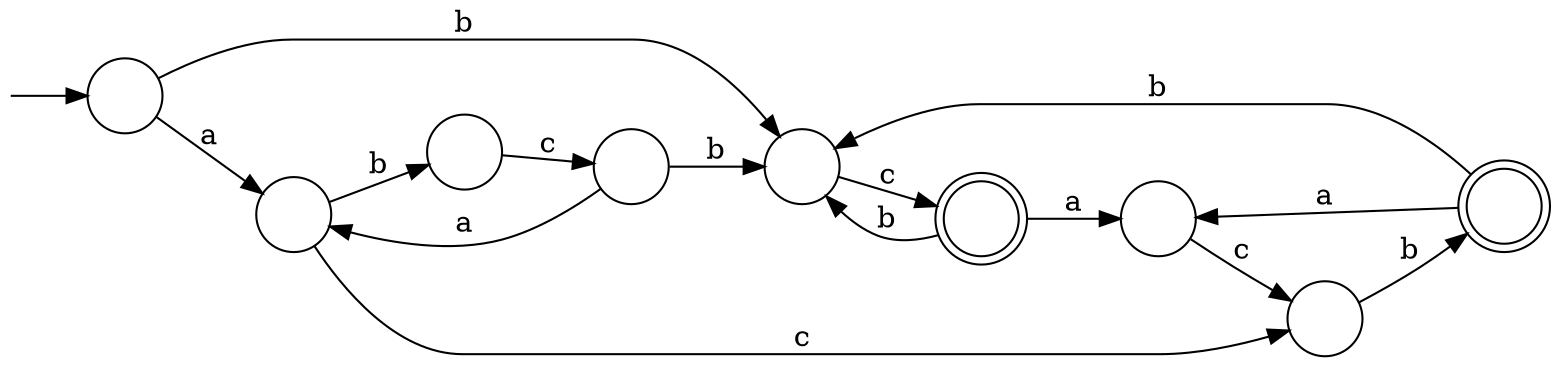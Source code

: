 digraph G {
  rankdir=LR;
  n__ [label="" shape=none width=.0];
  0 [shape=circle label=""];
  1 [shape=circle label=""];
  2 [shape=circle label=""];
  3 [shape=circle label=""];
  4 [shape=circle label=""];
  5 [shape=doublecircle label=""];
  6 [shape=circle label=""];
  7 [shape=doublecircle label=""];
  8 [shape=circle label=""];
  n__ -> 0;
  0 -> 1 [label="a"];
  0 -> 2 [label="b"];
  1 -> 3 [label="b"];
  1 -> 4 [label="c"];
  2 -> 5 [label="c"];
  3 -> 6 [label="c"];
  4 -> 7 [label="b"];
  5 -> 8 [label="a"];
  5 -> 2 [label="b"];
  6 -> 1 [label="a"];
  6 -> 2 [label="b"];
  7 -> 8 [label="a"];
  7 -> 2 [label="b"];
  8 -> 4 [label="c"];
}
